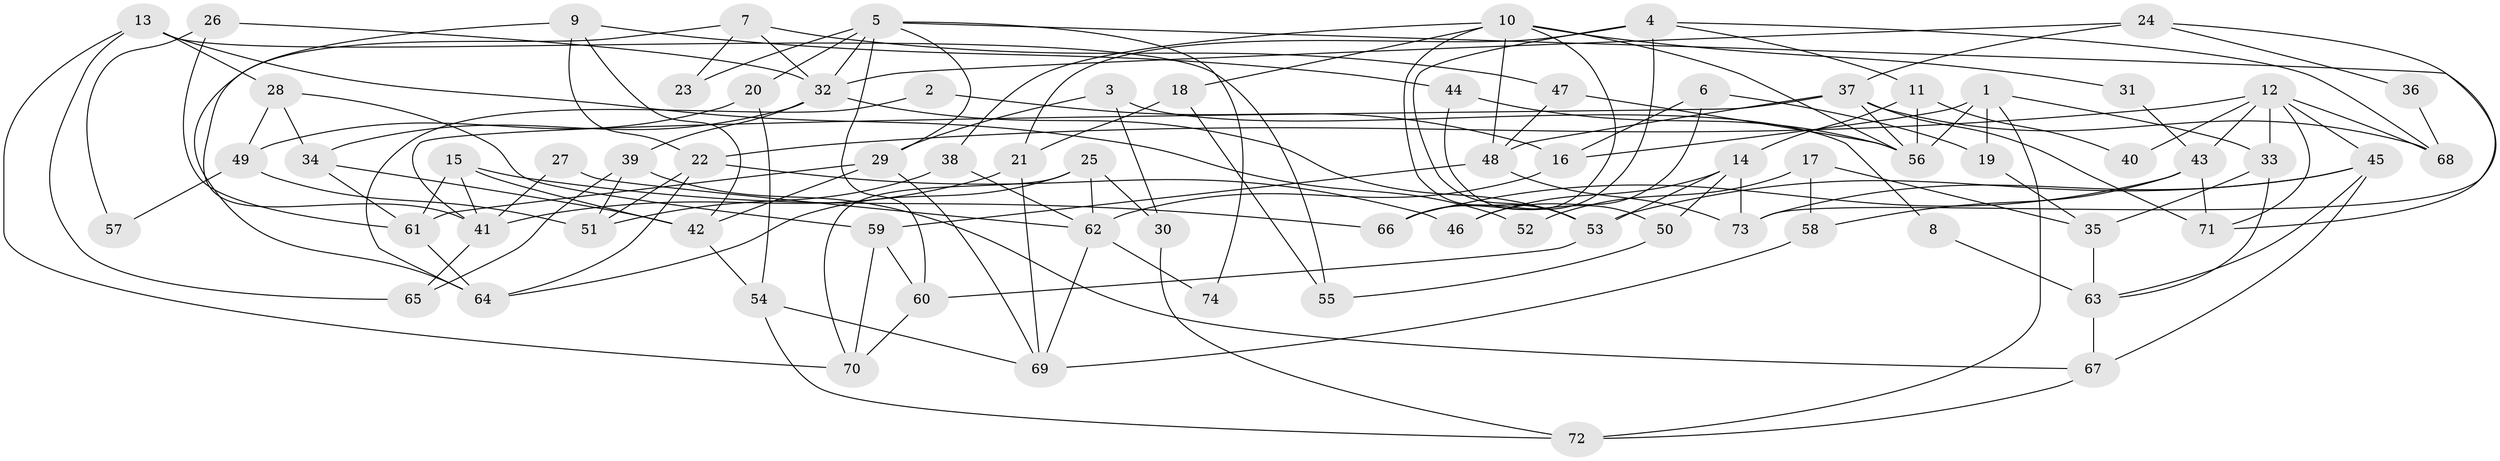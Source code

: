 // coarse degree distribution, {7: 0.20833333333333334, 4: 0.20833333333333334, 3: 0.20833333333333334, 10: 0.020833333333333332, 8: 0.0625, 6: 0.10416666666666667, 5: 0.08333333333333333, 2: 0.10416666666666667}
// Generated by graph-tools (version 1.1) at 2025/52/02/27/25 19:52:01]
// undirected, 74 vertices, 148 edges
graph export_dot {
graph [start="1"]
  node [color=gray90,style=filled];
  1;
  2;
  3;
  4;
  5;
  6;
  7;
  8;
  9;
  10;
  11;
  12;
  13;
  14;
  15;
  16;
  17;
  18;
  19;
  20;
  21;
  22;
  23;
  24;
  25;
  26;
  27;
  28;
  29;
  30;
  31;
  32;
  33;
  34;
  35;
  36;
  37;
  38;
  39;
  40;
  41;
  42;
  43;
  44;
  45;
  46;
  47;
  48;
  49;
  50;
  51;
  52;
  53;
  54;
  55;
  56;
  57;
  58;
  59;
  60;
  61;
  62;
  63;
  64;
  65;
  66;
  67;
  68;
  69;
  70;
  71;
  72;
  73;
  74;
  1 -- 16;
  1 -- 33;
  1 -- 19;
  1 -- 56;
  1 -- 72;
  2 -- 64;
  2 -- 16;
  3 -- 29;
  3 -- 30;
  3 -- 8;
  4 -- 66;
  4 -- 11;
  4 -- 21;
  4 -- 53;
  4 -- 68;
  5 -- 32;
  5 -- 60;
  5 -- 20;
  5 -- 23;
  5 -- 29;
  5 -- 71;
  5 -- 74;
  6 -- 19;
  6 -- 46;
  6 -- 16;
  7 -- 47;
  7 -- 32;
  7 -- 23;
  7 -- 64;
  8 -- 63;
  9 -- 42;
  9 -- 41;
  9 -- 22;
  9 -- 44;
  10 -- 53;
  10 -- 56;
  10 -- 18;
  10 -- 31;
  10 -- 38;
  10 -- 48;
  10 -- 66;
  11 -- 14;
  11 -- 56;
  11 -- 40;
  12 -- 68;
  12 -- 71;
  12 -- 22;
  12 -- 33;
  12 -- 40;
  12 -- 43;
  12 -- 45;
  13 -- 55;
  13 -- 28;
  13 -- 52;
  13 -- 65;
  13 -- 70;
  14 -- 73;
  14 -- 53;
  14 -- 46;
  14 -- 50;
  15 -- 41;
  15 -- 61;
  15 -- 42;
  15 -- 66;
  16 -- 62;
  17 -- 58;
  17 -- 35;
  17 -- 52;
  18 -- 21;
  18 -- 55;
  19 -- 35;
  20 -- 49;
  20 -- 54;
  21 -- 41;
  21 -- 69;
  22 -- 46;
  22 -- 51;
  22 -- 64;
  24 -- 32;
  24 -- 73;
  24 -- 36;
  24 -- 37;
  25 -- 64;
  25 -- 70;
  25 -- 30;
  25 -- 62;
  26 -- 61;
  26 -- 32;
  26 -- 57;
  27 -- 41;
  27 -- 62;
  28 -- 59;
  28 -- 34;
  28 -- 49;
  29 -- 42;
  29 -- 61;
  29 -- 69;
  30 -- 72;
  31 -- 43;
  32 -- 53;
  32 -- 34;
  32 -- 39;
  33 -- 63;
  33 -- 35;
  34 -- 61;
  34 -- 42;
  35 -- 63;
  36 -- 68;
  37 -- 71;
  37 -- 41;
  37 -- 48;
  37 -- 56;
  37 -- 68;
  38 -- 62;
  38 -- 51;
  39 -- 51;
  39 -- 65;
  39 -- 67;
  41 -- 65;
  42 -- 54;
  43 -- 66;
  43 -- 58;
  43 -- 71;
  44 -- 56;
  44 -- 50;
  45 -- 67;
  45 -- 53;
  45 -- 63;
  45 -- 73;
  47 -- 48;
  47 -- 56;
  48 -- 59;
  48 -- 73;
  49 -- 51;
  49 -- 57;
  50 -- 55;
  53 -- 60;
  54 -- 69;
  54 -- 72;
  58 -- 69;
  59 -- 60;
  59 -- 70;
  60 -- 70;
  61 -- 64;
  62 -- 69;
  62 -- 74;
  63 -- 67;
  67 -- 72;
}
